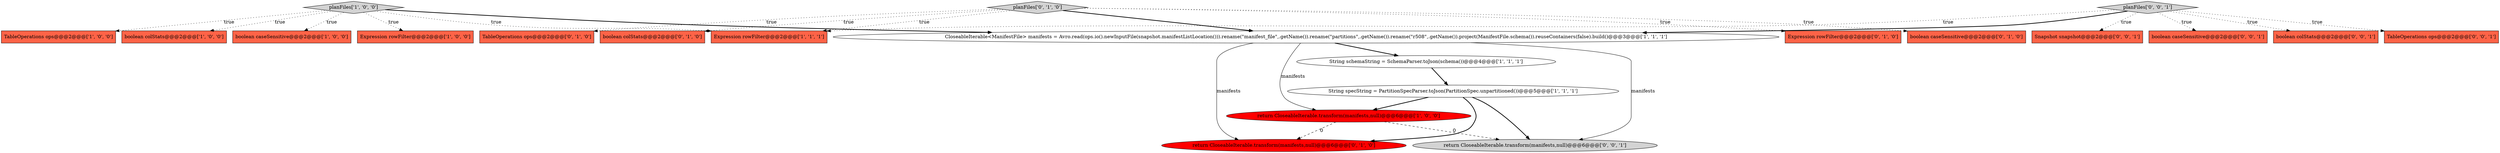 digraph {
15 [style = filled, label = "return CloseableIterable.transform(manifests,null)@@@6@@@['0', '1', '0']", fillcolor = red, shape = ellipse image = "AAA1AAABBB2BBB"];
3 [style = filled, label = "boolean caseSensitive@@@2@@@['1', '0', '0']", fillcolor = tomato, shape = box image = "AAA0AAABBB1BBB"];
16 [style = filled, label = "Snapshot snapshot@@@2@@@['0', '0', '1']", fillcolor = tomato, shape = box image = "AAA0AAABBB3BBB"];
2 [style = filled, label = "Expression rowFilter@@@2@@@['1', '0', '0']", fillcolor = tomato, shape = box image = "AAA0AAABBB1BBB"];
10 [style = filled, label = "TableOperations ops@@@2@@@['0', '1', '0']", fillcolor = tomato, shape = box image = "AAA0AAABBB2BBB"];
17 [style = filled, label = "boolean caseSensitive@@@2@@@['0', '0', '1']", fillcolor = tomato, shape = box image = "AAA0AAABBB3BBB"];
5 [style = filled, label = "TableOperations ops@@@2@@@['1', '0', '0']", fillcolor = tomato, shape = box image = "AAA0AAABBB1BBB"];
4 [style = filled, label = "CloseableIterable<ManifestFile> manifests = Avro.read(ops.io().newInputFile(snapshot.manifestListLocation())).rename(\"manifest_file\",.getName()).rename(\"partitions\",.getName()).rename(\"r508\",.getName()).project(ManifestFile.schema()).reuseContainers(false).build()@@@3@@@['1', '1', '1']", fillcolor = white, shape = ellipse image = "AAA0AAABBB1BBB"];
8 [style = filled, label = "Expression rowFilter@@@2@@@['1', '1', '1']", fillcolor = tomato, shape = box image = "AAA0AAABBB1BBB"];
0 [style = filled, label = "planFiles['1', '0', '0']", fillcolor = lightgray, shape = diamond image = "AAA0AAABBB1BBB"];
14 [style = filled, label = "Expression rowFilter@@@2@@@['0', '1', '0']", fillcolor = tomato, shape = box image = "AAA0AAABBB2BBB"];
7 [style = filled, label = "boolean colStats@@@2@@@['1', '0', '0']", fillcolor = tomato, shape = box image = "AAA0AAABBB1BBB"];
21 [style = filled, label = "boolean colStats@@@2@@@['0', '0', '1']", fillcolor = tomato, shape = box image = "AAA0AAABBB3BBB"];
13 [style = filled, label = "boolean caseSensitive@@@2@@@['0', '1', '0']", fillcolor = tomato, shape = box image = "AAA0AAABBB2BBB"];
18 [style = filled, label = "return CloseableIterable.transform(manifests,null)@@@6@@@['0', '0', '1']", fillcolor = lightgray, shape = ellipse image = "AAA0AAABBB3BBB"];
6 [style = filled, label = "return CloseableIterable.transform(manifests,null)@@@6@@@['1', '0', '0']", fillcolor = red, shape = ellipse image = "AAA1AAABBB1BBB"];
12 [style = filled, label = "planFiles['0', '1', '0']", fillcolor = lightgray, shape = diamond image = "AAA0AAABBB2BBB"];
19 [style = filled, label = "TableOperations ops@@@2@@@['0', '0', '1']", fillcolor = tomato, shape = box image = "AAA0AAABBB3BBB"];
11 [style = filled, label = "boolean colStats@@@2@@@['0', '1', '0']", fillcolor = tomato, shape = box image = "AAA0AAABBB2BBB"];
20 [style = filled, label = "planFiles['0', '0', '1']", fillcolor = lightgray, shape = diamond image = "AAA0AAABBB3BBB"];
9 [style = filled, label = "String schemaString = SchemaParser.toJson(schema())@@@4@@@['1', '1', '1']", fillcolor = white, shape = ellipse image = "AAA0AAABBB1BBB"];
1 [style = filled, label = "String specString = PartitionSpecParser.toJson(PartitionSpec.unpartitioned())@@@5@@@['1', '1', '1']", fillcolor = white, shape = ellipse image = "AAA0AAABBB1BBB"];
4->9 [style = bold, label=""];
0->5 [style = dotted, label="true"];
12->8 [style = dotted, label="true"];
20->17 [style = dotted, label="true"];
20->8 [style = dotted, label="true"];
1->15 [style = bold, label=""];
4->6 [style = solid, label="manifests"];
1->18 [style = bold, label=""];
4->18 [style = solid, label="manifests"];
20->21 [style = dotted, label="true"];
20->16 [style = dotted, label="true"];
4->15 [style = solid, label="manifests"];
20->4 [style = bold, label=""];
6->18 [style = dashed, label="0"];
12->11 [style = dotted, label="true"];
0->8 [style = dotted, label="true"];
12->14 [style = dotted, label="true"];
12->13 [style = dotted, label="true"];
1->6 [style = bold, label=""];
12->10 [style = dotted, label="true"];
12->4 [style = bold, label=""];
6->15 [style = dashed, label="0"];
0->4 [style = bold, label=""];
20->19 [style = dotted, label="true"];
0->3 [style = dotted, label="true"];
0->2 [style = dotted, label="true"];
9->1 [style = bold, label=""];
0->7 [style = dotted, label="true"];
}
